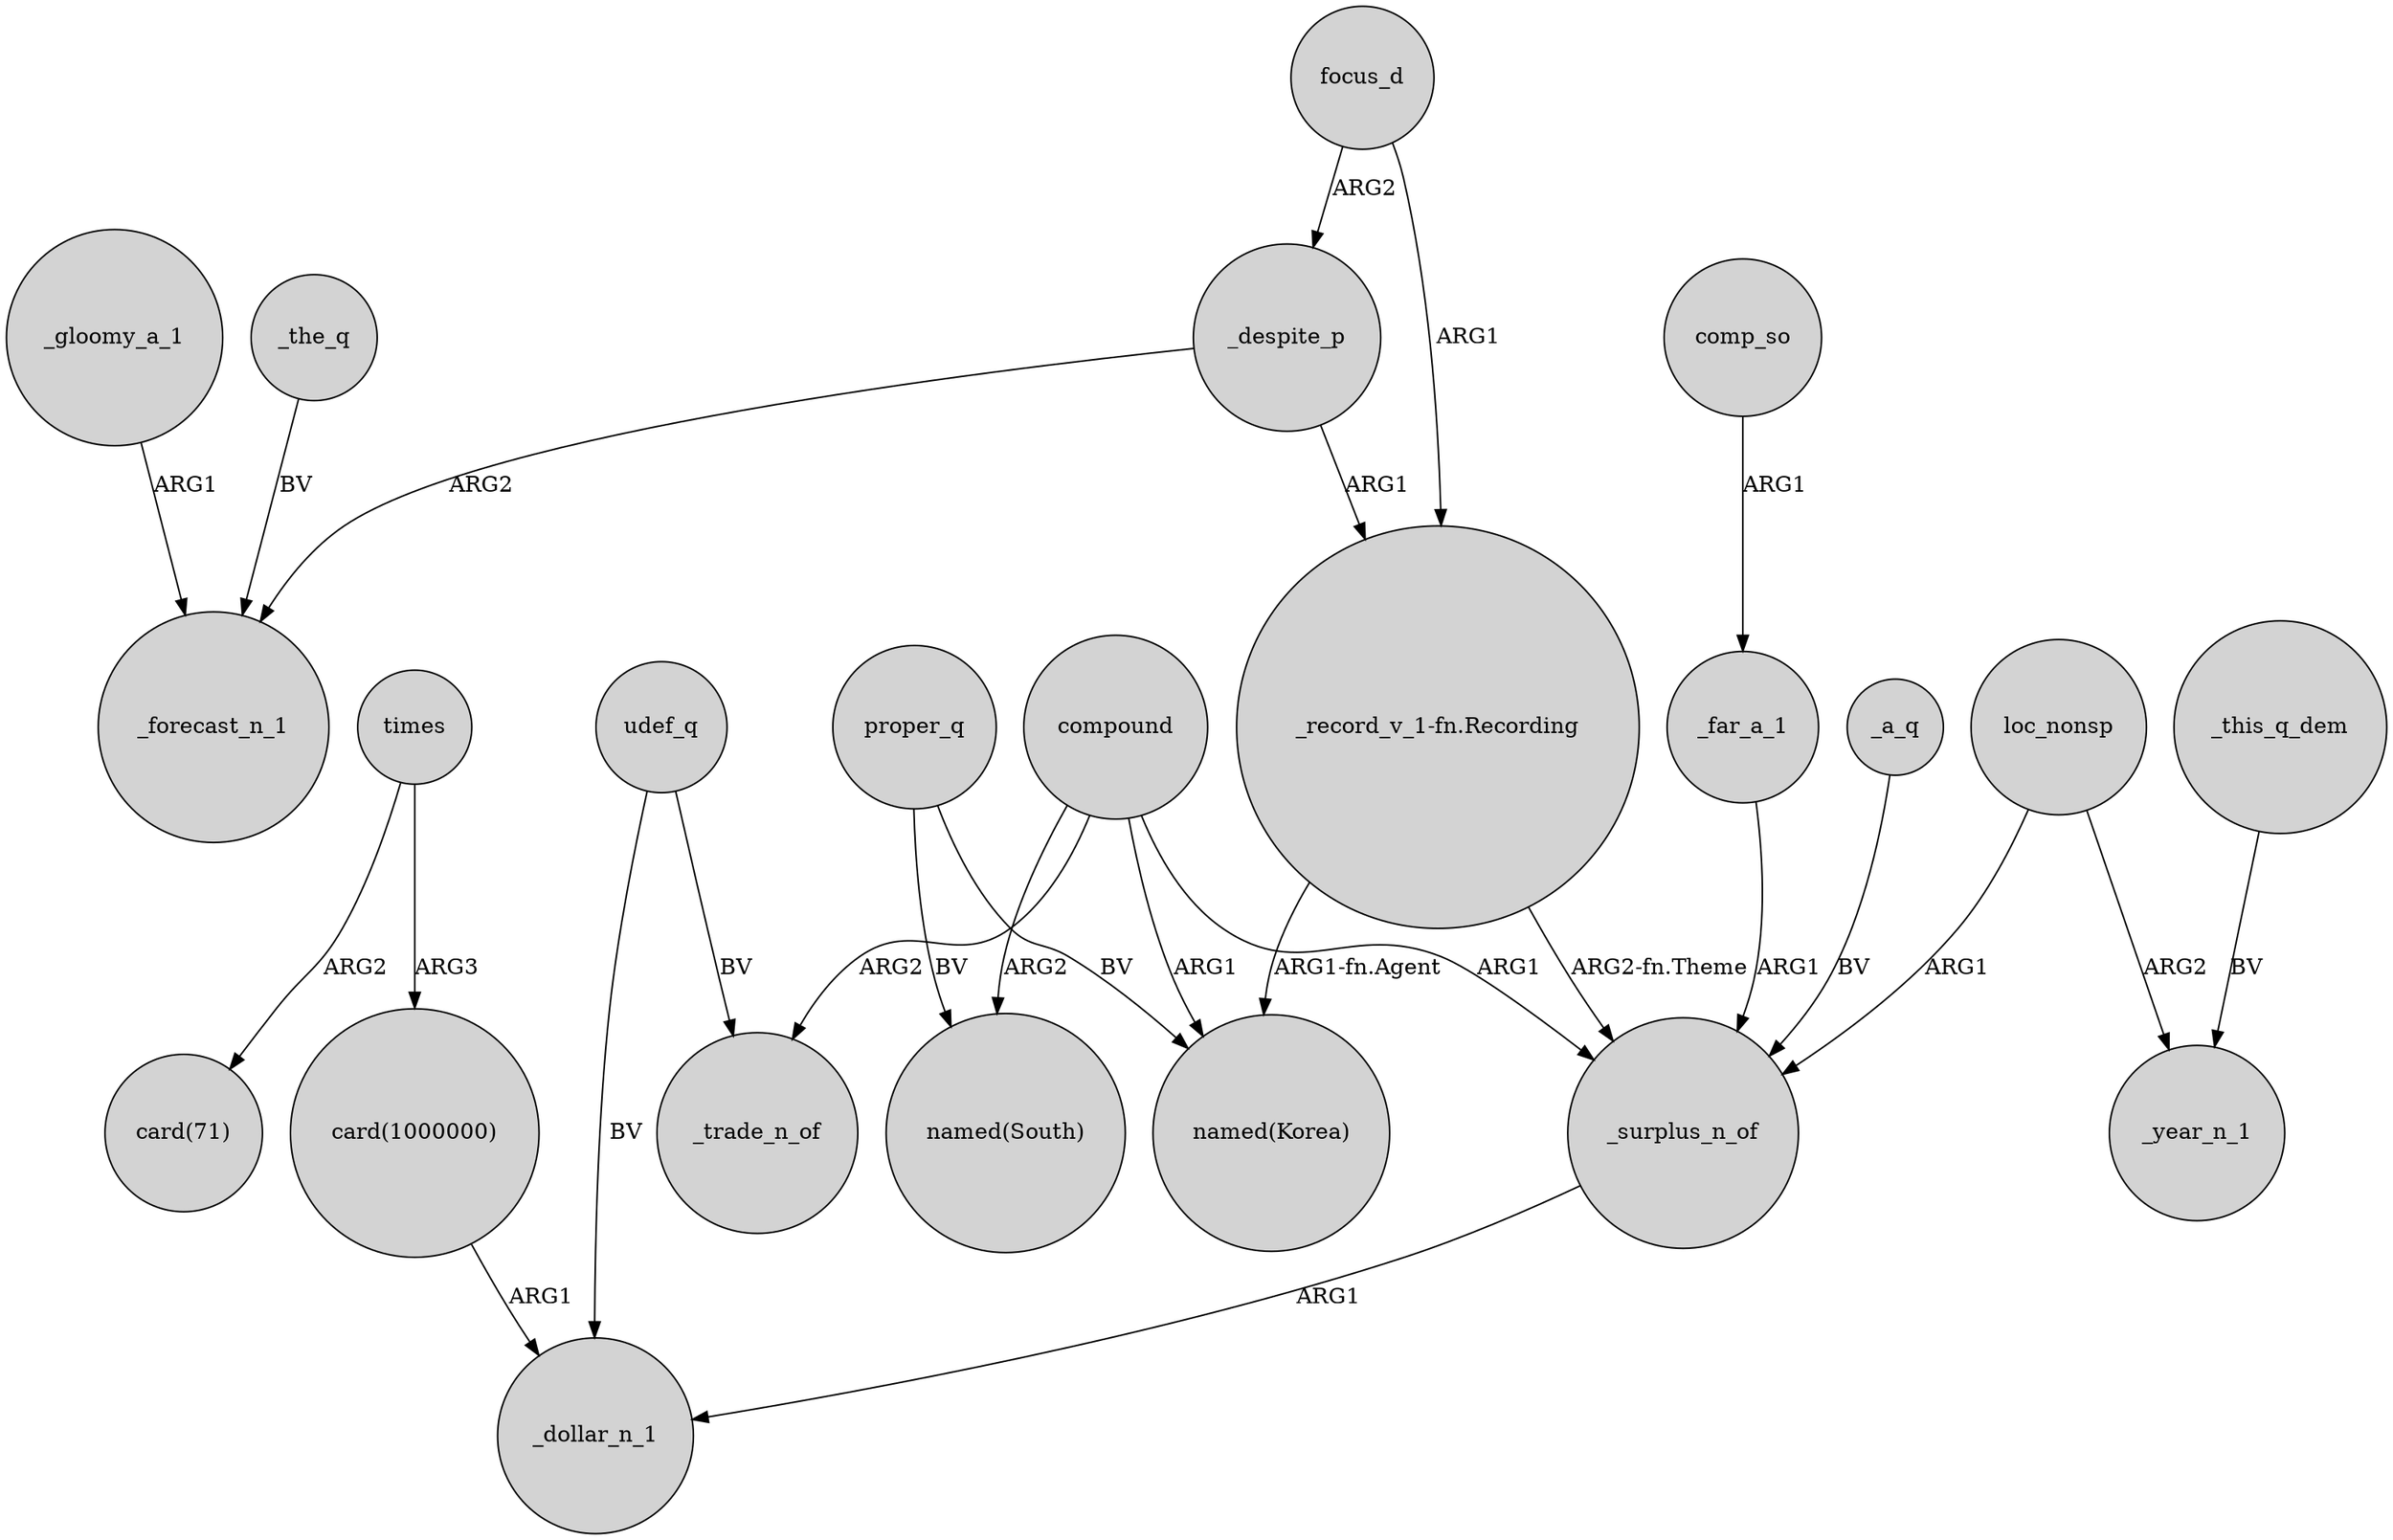 digraph {
	node [shape=circle style=filled]
	_despite_p -> _forecast_n_1 [label=ARG2]
	"card(1000000)" -> _dollar_n_1 [label=ARG1]
	compound -> "named(South)" [label=ARG2]
	_a_q -> _surplus_n_of [label=BV]
	udef_q -> _trade_n_of [label=BV]
	_surplus_n_of -> _dollar_n_1 [label=ARG1]
	_this_q_dem -> _year_n_1 [label=BV]
	_far_a_1 -> _surplus_n_of [label=ARG1]
	_despite_p -> "_record_v_1-fn.Recording" [label=ARG1]
	focus_d -> _despite_p [label=ARG2]
	_the_q -> _forecast_n_1 [label=BV]
	comp_so -> _far_a_1 [label=ARG1]
	times -> "card(1000000)" [label=ARG3]
	proper_q -> "named(Korea)" [label=BV]
	compound -> _trade_n_of [label=ARG2]
	loc_nonsp -> _year_n_1 [label=ARG2]
	loc_nonsp -> _surplus_n_of [label=ARG1]
	compound -> _surplus_n_of [label=ARG1]
	focus_d -> "_record_v_1-fn.Recording" [label=ARG1]
	times -> "card(71)" [label=ARG2]
	"_record_v_1-fn.Recording" -> _surplus_n_of [label="ARG2-fn.Theme"]
	"_record_v_1-fn.Recording" -> "named(Korea)" [label="ARG1-fn.Agent"]
	proper_q -> "named(South)" [label=BV]
	compound -> "named(Korea)" [label=ARG1]
	udef_q -> _dollar_n_1 [label=BV]
	_gloomy_a_1 -> _forecast_n_1 [label=ARG1]
}

